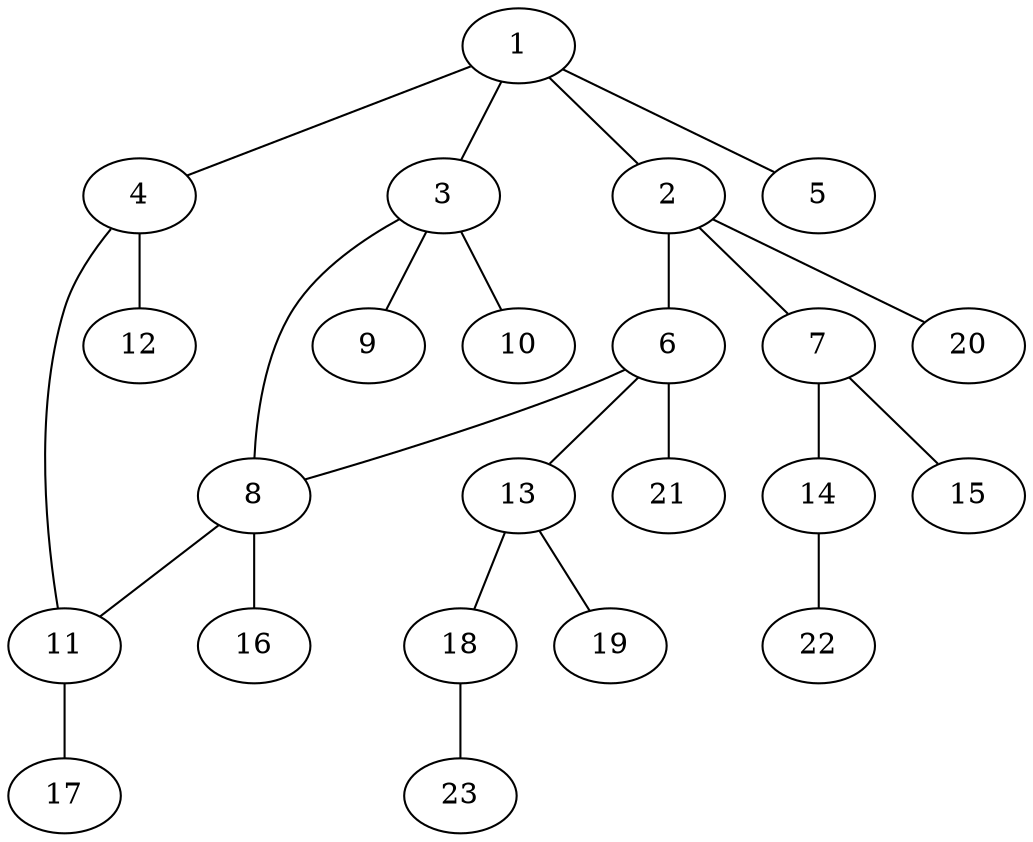 graph molecule_4039 {
	1	 [chem=C];
	2	 [chem=C];
	1 -- 2	 [valence=1];
	3	 [chem=C];
	1 -- 3	 [valence=1];
	4	 [chem=C];
	1 -- 4	 [valence=1];
	5	 [chem=Cl];
	1 -- 5	 [valence=1];
	6	 [chem=C];
	2 -- 6	 [valence=1];
	7	 [chem=C];
	2 -- 7	 [valence=1];
	20	 [chem=H];
	2 -- 20	 [valence=1];
	8	 [chem=C];
	3 -- 8	 [valence=1];
	9	 [chem=Cl];
	3 -- 9	 [valence=1];
	10	 [chem=Cl];
	3 -- 10	 [valence=1];
	11	 [chem=C];
	4 -- 11	 [valence=2];
	12	 [chem=Cl];
	4 -- 12	 [valence=1];
	6 -- 8	 [valence=1];
	13	 [chem=C];
	6 -- 13	 [valence=1];
	21	 [chem=H];
	6 -- 21	 [valence=1];
	14	 [chem=O];
	7 -- 14	 [valence=1];
	15	 [chem=O];
	7 -- 15	 [valence=2];
	8 -- 11	 [valence=1];
	16	 [chem=Cl];
	8 -- 16	 [valence=1];
	17	 [chem=Cl];
	11 -- 17	 [valence=1];
	18	 [chem=O];
	13 -- 18	 [valence=1];
	19	 [chem=O];
	13 -- 19	 [valence=2];
	22	 [chem=H];
	14 -- 22	 [valence=1];
	23	 [chem=H];
	18 -- 23	 [valence=1];
}
